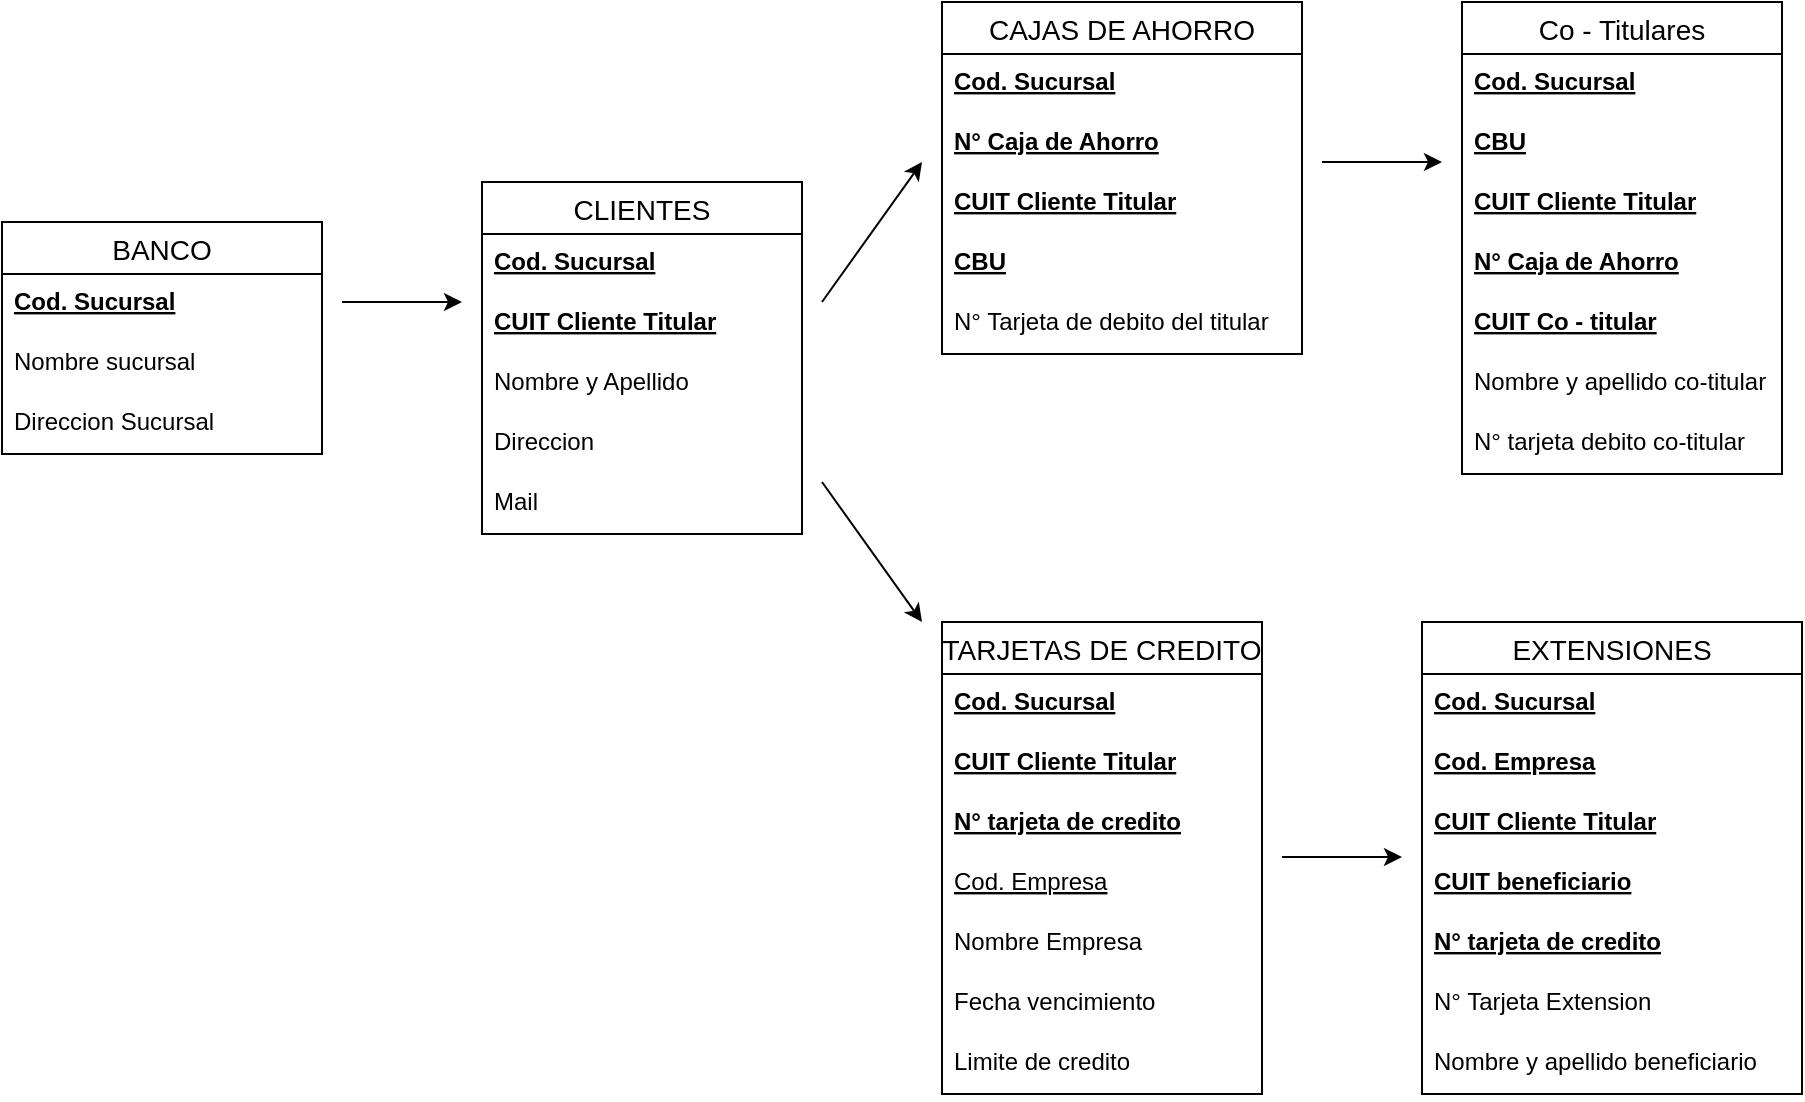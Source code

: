 <mxfile version="14.5.1" type="device"><diagram id="th7Yg2Zqo46sVKHwCIce" name="Page-1"><mxGraphModel dx="1342" dy="642" grid="1" gridSize="10" guides="1" tooltips="1" connect="1" arrows="1" fold="1" page="1" pageScale="1" pageWidth="827" pageHeight="1169" math="0" shadow="0"><root><mxCell id="0"/><mxCell id="1" parent="0"/><mxCell id="9Hs-uz3walbgoldquZsD-15" value="BANCO" style="swimlane;fontStyle=0;childLayout=stackLayout;horizontal=1;startSize=26;horizontalStack=0;resizeParent=1;resizeParentMax=0;resizeLast=0;collapsible=1;marginBottom=0;align=center;fontSize=14;" parent="1" vertex="1"><mxGeometry x="230" y="360" width="160" height="116" as="geometry"/></mxCell><mxCell id="9Hs-uz3walbgoldquZsD-16" value="Cod. Sucursal" style="text;strokeColor=none;fillColor=none;spacingLeft=4;spacingRight=4;overflow=hidden;rotatable=0;points=[[0,0.5],[1,0.5]];portConstraint=eastwest;fontSize=12;fontStyle=5" parent="9Hs-uz3walbgoldquZsD-15" vertex="1"><mxGeometry y="26" width="160" height="30" as="geometry"/></mxCell><mxCell id="9Hs-uz3walbgoldquZsD-17" value="Nombre sucursal" style="text;strokeColor=none;fillColor=none;spacingLeft=4;spacingRight=4;overflow=hidden;rotatable=0;points=[[0,0.5],[1,0.5]];portConstraint=eastwest;fontSize=12;" parent="9Hs-uz3walbgoldquZsD-15" vertex="1"><mxGeometry y="56" width="160" height="30" as="geometry"/></mxCell><mxCell id="9Hs-uz3walbgoldquZsD-18" value="Direccion Sucursal" style="text;strokeColor=none;fillColor=none;spacingLeft=4;spacingRight=4;overflow=hidden;rotatable=0;points=[[0,0.5],[1,0.5]];portConstraint=eastwest;fontSize=12;" parent="9Hs-uz3walbgoldquZsD-15" vertex="1"><mxGeometry y="86" width="160" height="30" as="geometry"/></mxCell><mxCell id="9Hs-uz3walbgoldquZsD-19" value="CLIENTES" style="swimlane;fontStyle=0;childLayout=stackLayout;horizontal=1;startSize=26;horizontalStack=0;resizeParent=1;resizeParentMax=0;resizeLast=0;collapsible=1;marginBottom=0;align=center;fontSize=14;" parent="1" vertex="1"><mxGeometry x="470" y="340" width="160" height="176" as="geometry"/></mxCell><mxCell id="9Hs-uz3walbgoldquZsD-25" value="Cod. Sucursal" style="text;strokeColor=none;fillColor=none;spacingLeft=4;spacingRight=4;overflow=hidden;rotatable=0;points=[[0,0.5],[1,0.5]];portConstraint=eastwest;fontSize=12;fontStyle=5" parent="9Hs-uz3walbgoldquZsD-19" vertex="1"><mxGeometry y="26" width="160" height="30" as="geometry"/></mxCell><mxCell id="9Hs-uz3walbgoldquZsD-20" value="CUIT Cliente Titular" style="text;strokeColor=none;fillColor=none;spacingLeft=4;spacingRight=4;overflow=hidden;rotatable=0;points=[[0,0.5],[1,0.5]];portConstraint=eastwest;fontSize=12;fontStyle=5" parent="9Hs-uz3walbgoldquZsD-19" vertex="1"><mxGeometry y="56" width="160" height="30" as="geometry"/></mxCell><mxCell id="9Hs-uz3walbgoldquZsD-21" value="Nombre y Apellido" style="text;strokeColor=none;fillColor=none;spacingLeft=4;spacingRight=4;overflow=hidden;rotatable=0;points=[[0,0.5],[1,0.5]];portConstraint=eastwest;fontSize=12;" parent="9Hs-uz3walbgoldquZsD-19" vertex="1"><mxGeometry y="86" width="160" height="30" as="geometry"/></mxCell><mxCell id="9Hs-uz3walbgoldquZsD-22" value="Direccion" style="text;strokeColor=none;fillColor=none;spacingLeft=4;spacingRight=4;overflow=hidden;rotatable=0;points=[[0,0.5],[1,0.5]];portConstraint=eastwest;fontSize=12;" parent="9Hs-uz3walbgoldquZsD-19" vertex="1"><mxGeometry y="116" width="160" height="30" as="geometry"/></mxCell><mxCell id="9Hs-uz3walbgoldquZsD-23" value="Mail" style="text;strokeColor=none;fillColor=none;spacingLeft=4;spacingRight=4;overflow=hidden;rotatable=0;points=[[0,0.5],[1,0.5]];portConstraint=eastwest;fontSize=12;" parent="9Hs-uz3walbgoldquZsD-19" vertex="1"><mxGeometry y="146" width="160" height="30" as="geometry"/></mxCell><mxCell id="9Hs-uz3walbgoldquZsD-24" value="" style="endArrow=classic;html=1;" parent="1" edge="1"><mxGeometry width="50" height="50" relative="1" as="geometry"><mxPoint x="400" y="400" as="sourcePoint"/><mxPoint x="460" y="400" as="targetPoint"/></mxGeometry></mxCell><mxCell id="9Hs-uz3walbgoldquZsD-26" value="CAJAS DE AHORRO" style="swimlane;fontStyle=0;childLayout=stackLayout;horizontal=1;startSize=26;horizontalStack=0;resizeParent=1;resizeParentMax=0;resizeLast=0;collapsible=1;marginBottom=0;align=center;fontSize=14;" parent="1" vertex="1"><mxGeometry x="700" y="250" width="180" height="176" as="geometry"/></mxCell><mxCell id="9Hs-uz3walbgoldquZsD-30" value="Cod. Sucursal" style="text;strokeColor=none;fillColor=none;spacingLeft=4;spacingRight=4;overflow=hidden;rotatable=0;points=[[0,0.5],[1,0.5]];portConstraint=eastwest;fontSize=12;fontStyle=5" parent="9Hs-uz3walbgoldquZsD-26" vertex="1"><mxGeometry y="26" width="180" height="30" as="geometry"/></mxCell><mxCell id="9Hs-uz3walbgoldquZsD-27" value="N° Caja de Ahorro" style="text;strokeColor=none;fillColor=none;spacingLeft=4;spacingRight=4;overflow=hidden;rotatable=0;points=[[0,0.5],[1,0.5]];portConstraint=eastwest;fontSize=12;fontStyle=5" parent="9Hs-uz3walbgoldquZsD-26" vertex="1"><mxGeometry y="56" width="180" height="30" as="geometry"/></mxCell><mxCell id="9Hs-uz3walbgoldquZsD-31" value="CUIT Cliente Titular" style="text;strokeColor=none;fillColor=none;spacingLeft=4;spacingRight=4;overflow=hidden;rotatable=0;points=[[0,0.5],[1,0.5]];portConstraint=eastwest;fontSize=12;fontStyle=5" parent="9Hs-uz3walbgoldquZsD-26" vertex="1"><mxGeometry y="86" width="180" height="30" as="geometry"/></mxCell><mxCell id="9Hs-uz3walbgoldquZsD-28" value="CBU" style="text;strokeColor=none;fillColor=none;spacingLeft=4;spacingRight=4;overflow=hidden;rotatable=0;points=[[0,0.5],[1,0.5]];portConstraint=eastwest;fontSize=12;fontStyle=5" parent="9Hs-uz3walbgoldquZsD-26" vertex="1"><mxGeometry y="116" width="180" height="30" as="geometry"/></mxCell><mxCell id="9Hs-uz3walbgoldquZsD-29" value="N° Tarjeta de debito del titular" style="text;strokeColor=none;fillColor=none;spacingLeft=4;spacingRight=4;overflow=hidden;rotatable=0;points=[[0,0.5],[1,0.5]];portConstraint=eastwest;fontSize=12;" parent="9Hs-uz3walbgoldquZsD-26" vertex="1"><mxGeometry y="146" width="180" height="30" as="geometry"/></mxCell><mxCell id="9Hs-uz3walbgoldquZsD-32" value="" style="endArrow=classic;html=1;" parent="1" edge="1"><mxGeometry width="50" height="50" relative="1" as="geometry"><mxPoint x="640" y="400" as="sourcePoint"/><mxPoint x="690" y="330" as="targetPoint"/></mxGeometry></mxCell><mxCell id="9Hs-uz3walbgoldquZsD-33" value="" style="endArrow=classic;html=1;" parent="1" edge="1"><mxGeometry width="50" height="50" relative="1" as="geometry"><mxPoint x="890" y="330" as="sourcePoint"/><mxPoint x="950" y="330" as="targetPoint"/></mxGeometry></mxCell><mxCell id="9Hs-uz3walbgoldquZsD-34" value="Co - Titulares" style="swimlane;fontStyle=0;childLayout=stackLayout;horizontal=1;startSize=26;horizontalStack=0;resizeParent=1;resizeParentMax=0;resizeLast=0;collapsible=1;marginBottom=0;align=center;fontSize=14;" parent="1" vertex="1"><mxGeometry x="960" y="250" width="160" height="236" as="geometry"/></mxCell><mxCell id="9Hs-uz3walbgoldquZsD-38" value="Cod. Sucursal" style="text;strokeColor=none;fillColor=none;spacingLeft=4;spacingRight=4;overflow=hidden;rotatable=0;points=[[0,0.5],[1,0.5]];portConstraint=eastwest;fontSize=12;fontStyle=5" parent="9Hs-uz3walbgoldquZsD-34" vertex="1"><mxGeometry y="26" width="160" height="30" as="geometry"/></mxCell><mxCell id="9Hs-uz3walbgoldquZsD-41" value="CBU" style="text;strokeColor=none;fillColor=none;spacingLeft=4;spacingRight=4;overflow=hidden;rotatable=0;points=[[0,0.5],[1,0.5]];portConstraint=eastwest;fontSize=12;fontStyle=5" parent="9Hs-uz3walbgoldquZsD-34" vertex="1"><mxGeometry y="56" width="160" height="30" as="geometry"/></mxCell><mxCell id="9Hs-uz3walbgoldquZsD-40" value="CUIT Cliente Titular" style="text;strokeColor=none;fillColor=none;spacingLeft=4;spacingRight=4;overflow=hidden;rotatable=0;points=[[0,0.5],[1,0.5]];portConstraint=eastwest;fontSize=12;fontStyle=5" parent="9Hs-uz3walbgoldquZsD-34" vertex="1"><mxGeometry y="86" width="160" height="30" as="geometry"/></mxCell><mxCell id="9Hs-uz3walbgoldquZsD-39" value="N° Caja de Ahorro" style="text;strokeColor=none;fillColor=none;spacingLeft=4;spacingRight=4;overflow=hidden;rotatable=0;points=[[0,0.5],[1,0.5]];portConstraint=eastwest;fontSize=12;fontStyle=5" parent="9Hs-uz3walbgoldquZsD-34" vertex="1"><mxGeometry y="116" width="160" height="30" as="geometry"/></mxCell><mxCell id="9Hs-uz3walbgoldquZsD-35" value="CUIT Co - titular" style="text;strokeColor=none;fillColor=none;spacingLeft=4;spacingRight=4;overflow=hidden;rotatable=0;points=[[0,0.5],[1,0.5]];portConstraint=eastwest;fontSize=12;fontStyle=5" parent="9Hs-uz3walbgoldquZsD-34" vertex="1"><mxGeometry y="146" width="160" height="30" as="geometry"/></mxCell><mxCell id="9Hs-uz3walbgoldquZsD-36" value="Nombre y apellido co-titular" style="text;strokeColor=none;fillColor=none;spacingLeft=4;spacingRight=4;overflow=hidden;rotatable=0;points=[[0,0.5],[1,0.5]];portConstraint=eastwest;fontSize=12;" parent="9Hs-uz3walbgoldquZsD-34" vertex="1"><mxGeometry y="176" width="160" height="30" as="geometry"/></mxCell><mxCell id="9Hs-uz3walbgoldquZsD-37" value="N° tarjeta debito co-titular" style="text;strokeColor=none;fillColor=none;spacingLeft=4;spacingRight=4;overflow=hidden;rotatable=0;points=[[0,0.5],[1,0.5]];portConstraint=eastwest;fontSize=12;" parent="9Hs-uz3walbgoldquZsD-34" vertex="1"><mxGeometry y="206" width="160" height="30" as="geometry"/></mxCell><mxCell id="9Hs-uz3walbgoldquZsD-42" value="" style="endArrow=classic;html=1;" parent="1" edge="1"><mxGeometry width="50" height="50" relative="1" as="geometry"><mxPoint x="640" y="490" as="sourcePoint"/><mxPoint x="690" y="560" as="targetPoint"/></mxGeometry></mxCell><mxCell id="9Hs-uz3walbgoldquZsD-46" value="TARJETAS DE CREDITO" style="swimlane;fontStyle=0;childLayout=stackLayout;horizontal=1;startSize=26;horizontalStack=0;resizeParent=1;resizeParentMax=0;resizeLast=0;collapsible=1;marginBottom=0;align=center;fontSize=14;" parent="1" vertex="1"><mxGeometry x="700" y="560" width="160" height="236" as="geometry"/></mxCell><mxCell id="9Hs-uz3walbgoldquZsD-50" value="Cod. Sucursal" style="text;strokeColor=none;fillColor=none;spacingLeft=4;spacingRight=4;overflow=hidden;rotatable=0;points=[[0,0.5],[1,0.5]];portConstraint=eastwest;fontSize=12;fontStyle=5" parent="9Hs-uz3walbgoldquZsD-46" vertex="1"><mxGeometry y="26" width="160" height="30" as="geometry"/></mxCell><mxCell id="9Hs-uz3walbgoldquZsD-51" value="CUIT Cliente Titular" style="text;strokeColor=none;fillColor=none;spacingLeft=4;spacingRight=4;overflow=hidden;rotatable=0;points=[[0,0.5],[1,0.5]];portConstraint=eastwest;fontSize=12;fontStyle=5" parent="9Hs-uz3walbgoldquZsD-46" vertex="1"><mxGeometry y="56" width="160" height="30" as="geometry"/></mxCell><mxCell id="9Hs-uz3walbgoldquZsD-49" value="N° tarjeta de credito" style="text;strokeColor=none;fillColor=none;spacingLeft=4;spacingRight=4;overflow=hidden;rotatable=0;points=[[0,0.5],[1,0.5]];portConstraint=eastwest;fontSize=12;fontStyle=5" parent="9Hs-uz3walbgoldquZsD-46" vertex="1"><mxGeometry y="86" width="160" height="30" as="geometry"/></mxCell><mxCell id="9Hs-uz3walbgoldquZsD-47" value="Cod. Empresa" style="text;strokeColor=none;fillColor=none;spacingLeft=4;spacingRight=4;overflow=hidden;rotatable=0;points=[[0,0.5],[1,0.5]];portConstraint=eastwest;fontSize=12;fontStyle=4" parent="9Hs-uz3walbgoldquZsD-46" vertex="1"><mxGeometry y="116" width="160" height="30" as="geometry"/></mxCell><mxCell id="9Hs-uz3walbgoldquZsD-48" value="Nombre Empresa" style="text;strokeColor=none;fillColor=none;spacingLeft=4;spacingRight=4;overflow=hidden;rotatable=0;points=[[0,0.5],[1,0.5]];portConstraint=eastwest;fontSize=12;" parent="9Hs-uz3walbgoldquZsD-46" vertex="1"><mxGeometry y="146" width="160" height="30" as="geometry"/></mxCell><mxCell id="9Hs-uz3walbgoldquZsD-52" value="Fecha vencimiento" style="text;strokeColor=none;fillColor=none;spacingLeft=4;spacingRight=4;overflow=hidden;rotatable=0;points=[[0,0.5],[1,0.5]];portConstraint=eastwest;fontSize=12;" parent="9Hs-uz3walbgoldquZsD-46" vertex="1"><mxGeometry y="176" width="160" height="30" as="geometry"/></mxCell><mxCell id="9Hs-uz3walbgoldquZsD-53" value="Limite de credito&#10;" style="text;strokeColor=none;fillColor=none;spacingLeft=4;spacingRight=4;overflow=hidden;rotatable=0;points=[[0,0.5],[1,0.5]];portConstraint=eastwest;fontSize=12;" parent="9Hs-uz3walbgoldquZsD-46" vertex="1"><mxGeometry y="206" width="160" height="30" as="geometry"/></mxCell><mxCell id="9Hs-uz3walbgoldquZsD-54" value="" style="endArrow=classic;html=1;" parent="1" edge="1"><mxGeometry width="50" height="50" relative="1" as="geometry"><mxPoint x="870" y="677.5" as="sourcePoint"/><mxPoint x="930" y="677.5" as="targetPoint"/></mxGeometry></mxCell><mxCell id="9Hs-uz3walbgoldquZsD-55" value="EXTENSIONES" style="swimlane;fontStyle=0;childLayout=stackLayout;horizontal=1;startSize=26;horizontalStack=0;resizeParent=1;resizeParentMax=0;resizeLast=0;collapsible=1;marginBottom=0;align=center;fontSize=14;" parent="1" vertex="1"><mxGeometry x="940" y="560" width="190" height="236" as="geometry"/></mxCell><mxCell id="9Hs-uz3walbgoldquZsD-59" value="Cod. Sucursal" style="text;strokeColor=none;fillColor=none;spacingLeft=4;spacingRight=4;overflow=hidden;rotatable=0;points=[[0,0.5],[1,0.5]];portConstraint=eastwest;fontSize=12;fontStyle=5" parent="9Hs-uz3walbgoldquZsD-55" vertex="1"><mxGeometry y="26" width="190" height="30" as="geometry"/></mxCell><mxCell id="9Hs-uz3walbgoldquZsD-61" value="Cod. Empresa" style="text;strokeColor=none;fillColor=none;spacingLeft=4;spacingRight=4;overflow=hidden;rotatable=0;points=[[0,0.5],[1,0.5]];portConstraint=eastwest;fontSize=12;fontStyle=5" parent="9Hs-uz3walbgoldquZsD-55" vertex="1"><mxGeometry y="56" width="190" height="30" as="geometry"/></mxCell><mxCell id="9Hs-uz3walbgoldquZsD-60" value="CUIT Cliente Titular" style="text;strokeColor=none;fillColor=none;spacingLeft=4;spacingRight=4;overflow=hidden;rotatable=0;points=[[0,0.5],[1,0.5]];portConstraint=eastwest;fontSize=12;fontStyle=5" parent="9Hs-uz3walbgoldquZsD-55" vertex="1"><mxGeometry y="86" width="190" height="30" as="geometry"/></mxCell><mxCell id="9Hs-uz3walbgoldquZsD-57" value="CUIT beneficiario" style="text;strokeColor=none;fillColor=none;spacingLeft=4;spacingRight=4;overflow=hidden;rotatable=0;points=[[0,0.5],[1,0.5]];portConstraint=eastwest;fontSize=12;fontStyle=5" parent="9Hs-uz3walbgoldquZsD-55" vertex="1"><mxGeometry y="116" width="190" height="30" as="geometry"/></mxCell><mxCell id="9Hs-uz3walbgoldquZsD-62" value="N° tarjeta de credito" style="text;strokeColor=none;fillColor=none;spacingLeft=4;spacingRight=4;overflow=hidden;rotatable=0;points=[[0,0.5],[1,0.5]];portConstraint=eastwest;fontSize=12;fontStyle=5" parent="9Hs-uz3walbgoldquZsD-55" vertex="1"><mxGeometry y="146" width="190" height="30" as="geometry"/></mxCell><mxCell id="9Hs-uz3walbgoldquZsD-56" value="N° Tarjeta Extension" style="text;strokeColor=none;fillColor=none;spacingLeft=4;spacingRight=4;overflow=hidden;rotatable=0;points=[[0,0.5],[1,0.5]];portConstraint=eastwest;fontSize=12;" parent="9Hs-uz3walbgoldquZsD-55" vertex="1"><mxGeometry y="176" width="190" height="30" as="geometry"/></mxCell><mxCell id="9Hs-uz3walbgoldquZsD-58" value="Nombre y apellido beneficiario" style="text;strokeColor=none;fillColor=none;spacingLeft=4;spacingRight=4;overflow=hidden;rotatable=0;points=[[0,0.5],[1,0.5]];portConstraint=eastwest;fontSize=12;" parent="9Hs-uz3walbgoldquZsD-55" vertex="1"><mxGeometry y="206" width="190" height="30" as="geometry"/></mxCell></root></mxGraphModel></diagram></mxfile>